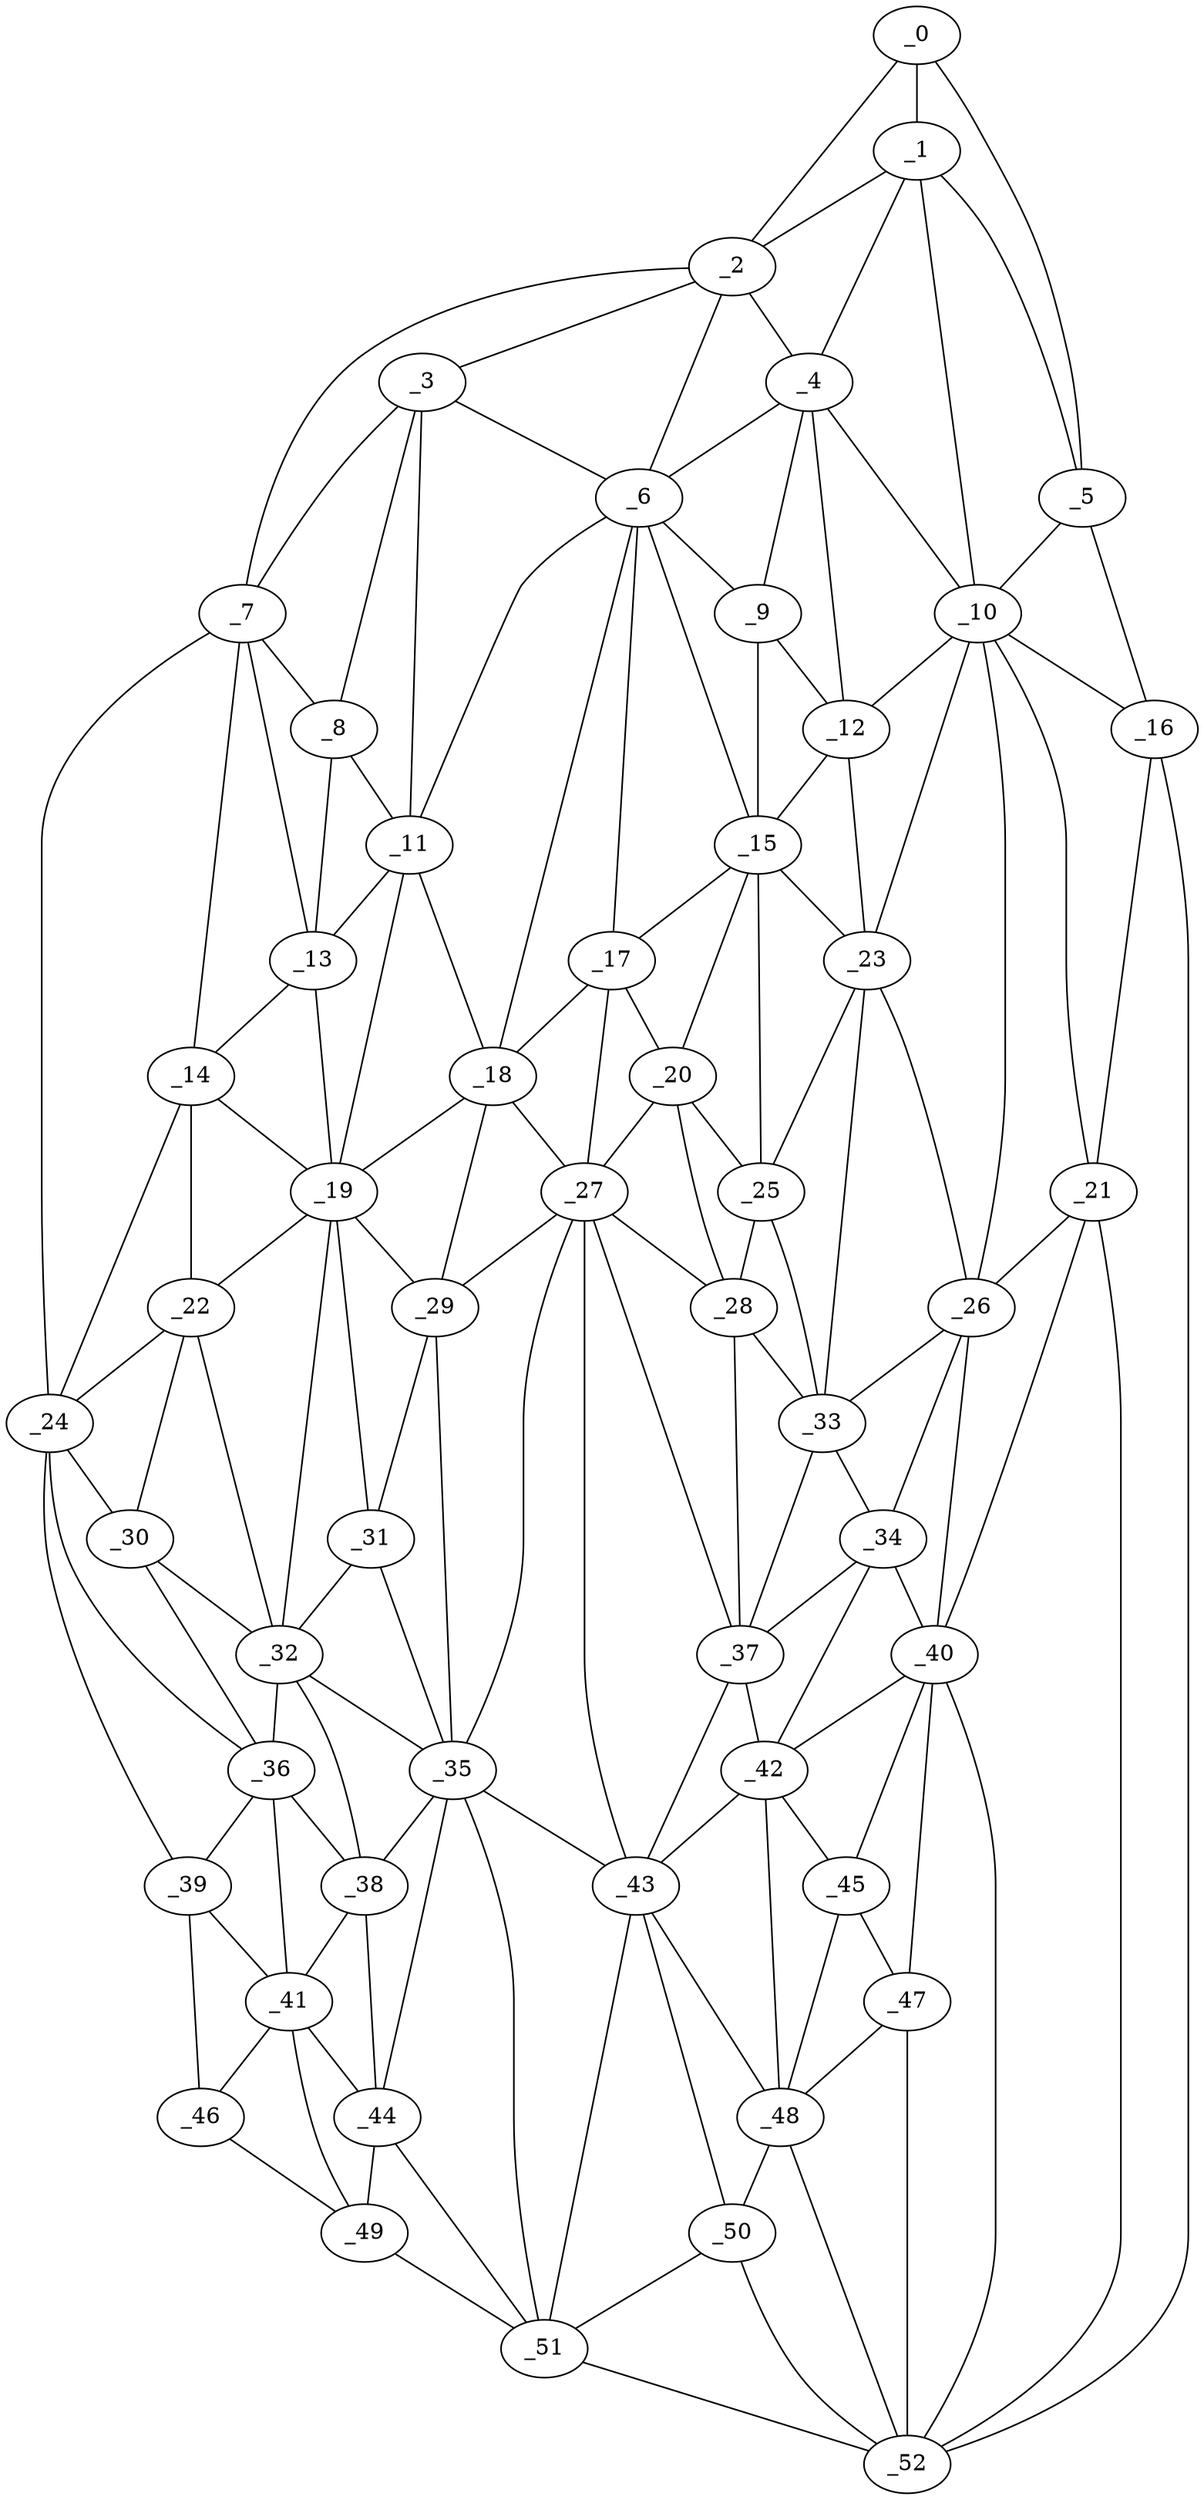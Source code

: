 graph "obj81__60.gxl" {
	_0	 [x=18,
		y=14];
	_1	 [x=22,
		y=24];
	_0 -- _1	 [valence=2];
	_2	 [x=25,
		y=72];
	_0 -- _2	 [valence=1];
	_5	 [x=39,
		y=3];
	_0 -- _5	 [valence=1];
	_1 -- _2	 [valence=1];
	_4	 [x=36,
		y=41];
	_1 -- _4	 [valence=2];
	_1 -- _5	 [valence=2];
	_10	 [x=49,
		y=36];
	_1 -- _10	 [valence=2];
	_3	 [x=35,
		y=89];
	_2 -- _3	 [valence=2];
	_2 -- _4	 [valence=2];
	_6	 [x=41,
		y=67];
	_2 -- _6	 [valence=1];
	_7	 [x=43,
		y=107];
	_2 -- _7	 [valence=1];
	_3 -- _6	 [valence=1];
	_3 -- _7	 [valence=1];
	_8	 [x=44,
		y=96];
	_3 -- _8	 [valence=1];
	_11	 [x=49,
		y=88];
	_3 -- _11	 [valence=2];
	_4 -- _6	 [valence=1];
	_9	 [x=48,
		y=52];
	_4 -- _9	 [valence=2];
	_4 -- _10	 [valence=1];
	_12	 [x=50,
		y=43];
	_4 -- _12	 [valence=2];
	_5 -- _10	 [valence=2];
	_16	 [x=57,
		y=3];
	_5 -- _16	 [valence=1];
	_6 -- _9	 [valence=2];
	_6 -- _11	 [valence=1];
	_15	 [x=54,
		y=53];
	_6 -- _15	 [valence=1];
	_17	 [x=61,
		y=70];
	_6 -- _17	 [valence=1];
	_18	 [x=61,
		y=75];
	_6 -- _18	 [valence=2];
	_7 -- _8	 [valence=2];
	_13	 [x=52,
		y=95];
	_7 -- _13	 [valence=2];
	_14	 [x=53,
		y=112];
	_7 -- _14	 [valence=2];
	_24	 [x=69,
		y=122];
	_7 -- _24	 [valence=1];
	_8 -- _11	 [valence=2];
	_8 -- _13	 [valence=1];
	_9 -- _12	 [valence=2];
	_9 -- _15	 [valence=2];
	_10 -- _12	 [valence=2];
	_10 -- _16	 [valence=2];
	_21	 [x=64,
		y=6];
	_10 -- _21	 [valence=1];
	_23	 [x=67,
		y=40];
	_10 -- _23	 [valence=2];
	_26	 [x=72,
		y=34];
	_10 -- _26	 [valence=2];
	_11 -- _13	 [valence=2];
	_11 -- _18	 [valence=2];
	_19	 [x=62,
		y=93];
	_11 -- _19	 [valence=1];
	_12 -- _15	 [valence=2];
	_12 -- _23	 [valence=1];
	_13 -- _14	 [valence=2];
	_13 -- _19	 [valence=2];
	_14 -- _19	 [valence=2];
	_22	 [x=64,
		y=115];
	_14 -- _22	 [valence=2];
	_14 -- _24	 [valence=1];
	_15 -- _17	 [valence=2];
	_20	 [x=63,
		y=60];
	_15 -- _20	 [valence=1];
	_15 -- _23	 [valence=1];
	_25	 [x=70,
		y=52];
	_15 -- _25	 [valence=2];
	_16 -- _21	 [valence=2];
	_52	 [x=114,
		y=15];
	_16 -- _52	 [valence=1];
	_17 -- _18	 [valence=2];
	_17 -- _20	 [valence=2];
	_27	 [x=73,
		y=66];
	_17 -- _27	 [valence=2];
	_18 -- _19	 [valence=2];
	_18 -- _27	 [valence=1];
	_29	 [x=74,
		y=84];
	_18 -- _29	 [valence=1];
	_19 -- _22	 [valence=2];
	_19 -- _29	 [valence=1];
	_31	 [x=76,
		y=98];
	_19 -- _31	 [valence=2];
	_32	 [x=76,
		y=104];
	_19 -- _32	 [valence=2];
	_20 -- _25	 [valence=2];
	_20 -- _27	 [valence=2];
	_28	 [x=74,
		y=60];
	_20 -- _28	 [valence=2];
	_21 -- _26	 [valence=2];
	_40	 [x=101,
		y=31];
	_21 -- _40	 [valence=2];
	_21 -- _52	 [valence=2];
	_22 -- _24	 [valence=2];
	_30	 [x=75,
		y=115];
	_22 -- _30	 [valence=2];
	_22 -- _32	 [valence=1];
	_23 -- _25	 [valence=1];
	_23 -- _26	 [valence=2];
	_33	 [x=82,
		y=42];
	_23 -- _33	 [valence=1];
	_24 -- _30	 [valence=2];
	_36	 [x=91,
		y=116];
	_24 -- _36	 [valence=2];
	_39	 [x=98,
		y=119];
	_24 -- _39	 [valence=1];
	_25 -- _28	 [valence=2];
	_25 -- _33	 [valence=2];
	_26 -- _33	 [valence=2];
	_34	 [x=85,
		y=38];
	_26 -- _34	 [valence=2];
	_26 -- _40	 [valence=2];
	_27 -- _28	 [valence=2];
	_27 -- _29	 [valence=2];
	_35	 [x=91,
		y=93];
	_27 -- _35	 [valence=2];
	_37	 [x=94,
		y=52];
	_27 -- _37	 [valence=1];
	_43	 [x=104,
		y=59];
	_27 -- _43	 [valence=2];
	_28 -- _33	 [valence=1];
	_28 -- _37	 [valence=2];
	_29 -- _31	 [valence=2];
	_29 -- _35	 [valence=1];
	_30 -- _32	 [valence=2];
	_30 -- _36	 [valence=2];
	_31 -- _32	 [valence=2];
	_31 -- _35	 [valence=2];
	_32 -- _35	 [valence=2];
	_32 -- _36	 [valence=2];
	_38	 [x=97,
		y=107];
	_32 -- _38	 [valence=2];
	_33 -- _34	 [valence=1];
	_33 -- _37	 [valence=1];
	_34 -- _37	 [valence=2];
	_34 -- _40	 [valence=2];
	_42	 [x=103,
		y=41];
	_34 -- _42	 [valence=2];
	_35 -- _38	 [valence=2];
	_35 -- _43	 [valence=1];
	_44	 [x=104,
		y=100];
	_35 -- _44	 [valence=2];
	_51	 [x=112,
		y=74];
	_35 -- _51	 [valence=2];
	_36 -- _38	 [valence=1];
	_36 -- _39	 [valence=1];
	_41	 [x=101,
		y=110];
	_36 -- _41	 [valence=2];
	_37 -- _42	 [valence=2];
	_37 -- _43	 [valence=2];
	_38 -- _41	 [valence=2];
	_38 -- _44	 [valence=2];
	_39 -- _41	 [valence=2];
	_46	 [x=108,
		y=114];
	_39 -- _46	 [valence=1];
	_40 -- _42	 [valence=2];
	_45	 [x=107,
		y=36];
	_40 -- _45	 [valence=2];
	_47	 [x=109,
		y=26];
	_40 -- _47	 [valence=2];
	_40 -- _52	 [valence=1];
	_41 -- _44	 [valence=1];
	_41 -- _46	 [valence=2];
	_49	 [x=110,
		y=108];
	_41 -- _49	 [valence=1];
	_42 -- _43	 [valence=2];
	_42 -- _45	 [valence=2];
	_48	 [x=109,
		y=43];
	_42 -- _48	 [valence=2];
	_43 -- _48	 [valence=2];
	_50	 [x=112,
		y=53];
	_43 -- _50	 [valence=2];
	_43 -- _51	 [valence=2];
	_44 -- _49	 [valence=2];
	_44 -- _51	 [valence=2];
	_45 -- _47	 [valence=2];
	_45 -- _48	 [valence=2];
	_46 -- _49	 [valence=1];
	_47 -- _48	 [valence=2];
	_47 -- _52	 [valence=2];
	_48 -- _50	 [valence=2];
	_48 -- _52	 [valence=2];
	_49 -- _51	 [valence=1];
	_50 -- _51	 [valence=2];
	_50 -- _52	 [valence=2];
	_51 -- _52	 [valence=1];
}
